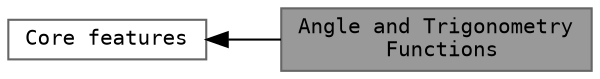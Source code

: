 digraph "Angle and Trigonometry Functions"
{
 // LATEX_PDF_SIZE
  bgcolor="transparent";
  edge [fontname=Terminal,fontsize=10,labelfontname=Helvetica,labelfontsize=10];
  node [fontname=Terminal,fontsize=10,shape=box,height=0.2,width=0.4];
  rankdir=LR;
  Node2 [label="Core features",height=0.2,width=0.4,color="grey40", fillcolor="white", style="filled",URL="$group__core.html",tooltip="Features that implement in C++ the GLSL specification as closely as possible."];
  Node1 [label="Angle and Trigonometry\l Functions",height=0.2,width=0.4,color="gray40", fillcolor="grey60", style="filled", fontcolor="black",tooltip=" "];
  Node2->Node1 [shape=plaintext, dir="back", style="solid"];
}
